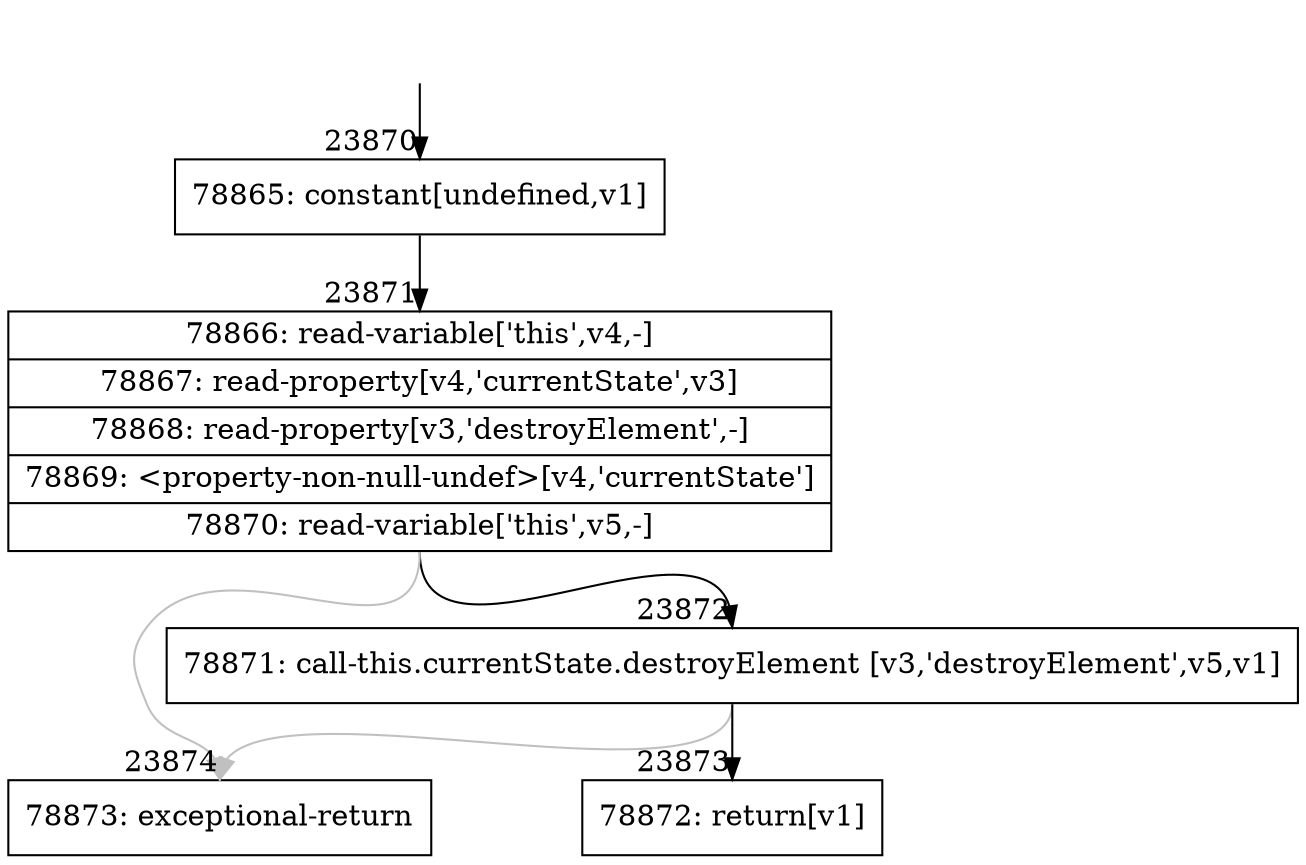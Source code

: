 digraph {
rankdir="TD"
BB_entry2089[shape=none,label=""];
BB_entry2089 -> BB23870 [tailport=s, headport=n, headlabel="    23870"]
BB23870 [shape=record label="{78865: constant[undefined,v1]}" ] 
BB23870 -> BB23871 [tailport=s, headport=n, headlabel="      23871"]
BB23871 [shape=record label="{78866: read-variable['this',v4,-]|78867: read-property[v4,'currentState',v3]|78868: read-property[v3,'destroyElement',-]|78869: \<property-non-null-undef\>[v4,'currentState']|78870: read-variable['this',v5,-]}" ] 
BB23871 -> BB23872 [tailport=s, headport=n, headlabel="      23872"]
BB23871 -> BB23874 [tailport=s, headport=n, color=gray, headlabel="      23874"]
BB23872 [shape=record label="{78871: call-this.currentState.destroyElement [v3,'destroyElement',v5,v1]}" ] 
BB23872 -> BB23873 [tailport=s, headport=n, headlabel="      23873"]
BB23872 -> BB23874 [tailport=s, headport=n, color=gray]
BB23873 [shape=record label="{78872: return[v1]}" ] 
BB23874 [shape=record label="{78873: exceptional-return}" ] 
//#$~ 45177
}
